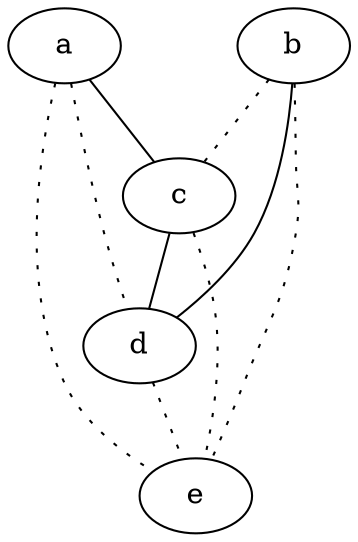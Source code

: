 graph {
a -- c;
a -- d [style=dotted];
a -- e [style=dotted];
b -- c [style=dotted];
b -- d;
b -- e [style=dotted];
c -- d;
c -- e [style=dotted];
d -- e [style=dotted];
}

